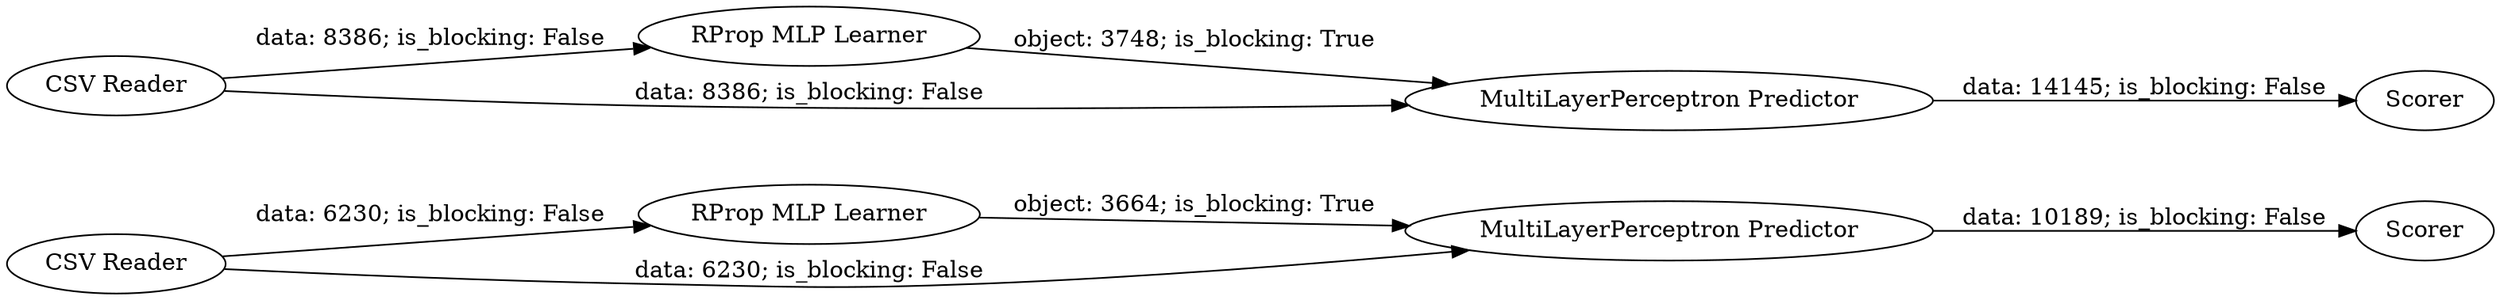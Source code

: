 digraph {
	"-7790213524345250213_9" [label=Scorer]
	"-7790213524345250213_3" [label="RProp MLP Learner"]
	"-7790213524345250213_4" [label="MultiLayerPerceptron Predictor"]
	"-7790213524345250213_8" [label="RProp MLP Learner"]
	"-7790213524345250213_5" [label=Scorer]
	"-7790213524345250213_6" [label="CSV Reader"]
	"-7790213524345250213_1" [label="CSV Reader"]
	"-7790213524345250213_7" [label="MultiLayerPerceptron Predictor"]
	"-7790213524345250213_6" -> "-7790213524345250213_8" [label="data: 6230; is_blocking: False"]
	"-7790213524345250213_1" -> "-7790213524345250213_4" [label="data: 8386; is_blocking: False"]
	"-7790213524345250213_8" -> "-7790213524345250213_7" [label="object: 3664; is_blocking: True"]
	"-7790213524345250213_7" -> "-7790213524345250213_9" [label="data: 10189; is_blocking: False"]
	"-7790213524345250213_3" -> "-7790213524345250213_4" [label="object: 3748; is_blocking: True"]
	"-7790213524345250213_4" -> "-7790213524345250213_5" [label="data: 14145; is_blocking: False"]
	"-7790213524345250213_1" -> "-7790213524345250213_3" [label="data: 8386; is_blocking: False"]
	"-7790213524345250213_6" -> "-7790213524345250213_7" [label="data: 6230; is_blocking: False"]
	rankdir=LR
}
